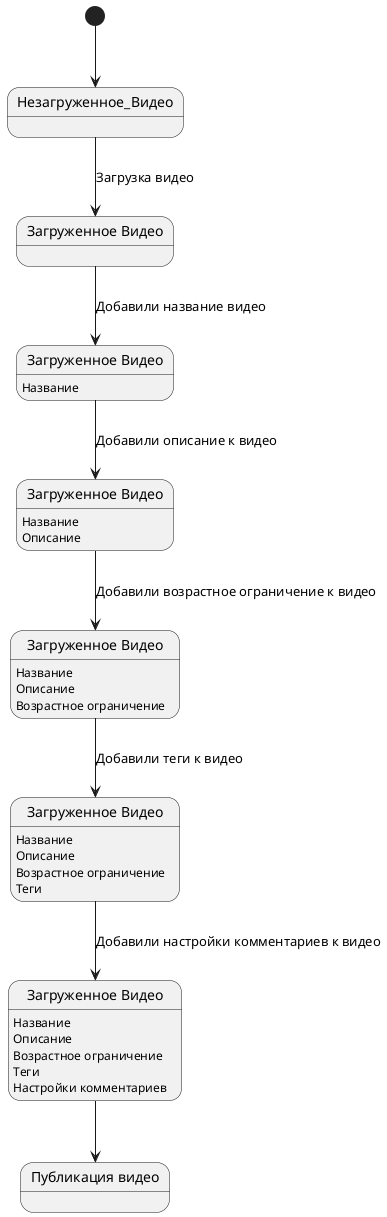 @startuml
[*] --> Незагруженное_Видео
state "Загруженное Видео" as Видео
Незагруженное_Видео --> Видео : Загрузка видео

state "Загруженное Видео" as Видео_Название
Видео --> Видео_Название : Добавили название видео
Видео_Название : Название 

state "Загруженное Видео" as Видео_Описание
Видео_Название --> Видео_Описание : Добавили описание к видео
Видео_Описание : Название
Видео_Описание : Описание

state "Загруженное Видео" as Видео_Возраст
Видео_Описание --> Видео_Возраст : Добавили возрастное ограничение к видео
Видео_Возраст : Название
Видео_Возраст : Описание
Видео_Возраст : Возрастное ограничение

state "Загруженное Видео" as Видео_Теги
Видео_Возраст --> Видео_Теги : Добавили теги к видео
Видео_Теги : Название
Видео_Теги : Описание
Видео_Теги : Возрастное ограничение
Видео_Теги : Теги

state "Загруженное Видео" as Видео_Комментарии
Видео_Теги --> Видео_Комментарии : Добавили настройки комментариев к видео
Видео_Комментарии : Название
Видео_Комментарии : Описание
Видео_Комментарии : Возрастное ограничение
Видео_Комментарии : Теги
Видео_Комментарии : Настройки комментариев

state "Публикация видео" as Публикация
Видео_Комментарии --> Публикация
@enduml